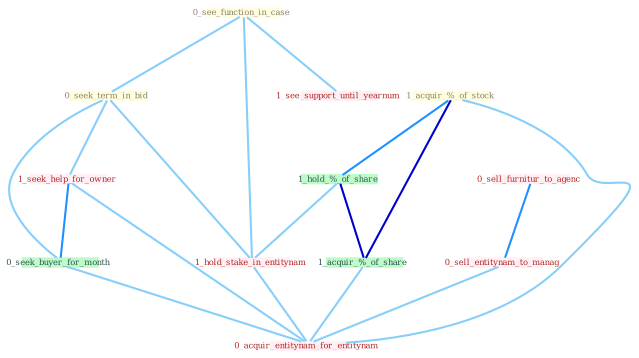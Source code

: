 Graph G{ 
    node
    [shape=polygon,style=filled,width=.5,height=.06,color="#BDFCC9",fixedsize=true,fontsize=4,
    fontcolor="#2f4f4f"];
    {node
    [color="#ffffe0", fontcolor="#8b7d6b"] "0_see_function_in_case " "1_acquir_%_of_stock " "0_seek_term_in_bid "}
{node [color="#fff0f5", fontcolor="#b22222"] "1_hold_stake_in_entitynam " "1_seek_help_for_owner " "1_see_support_until_yearnum " "0_sell_furnitur_to_agenc " "0_sell_entitynam_to_manag " "0_acquir_entitynam_for_entitynam "}
edge [color="#B0E2FF"];

	"0_see_function_in_case " -- "0_seek_term_in_bid " [w="1", color="#87cefa" ];
	"0_see_function_in_case " -- "1_hold_stake_in_entitynam " [w="1", color="#87cefa" ];
	"0_see_function_in_case " -- "1_see_support_until_yearnum " [w="1", color="#87cefa" ];
	"1_acquir_%_of_stock " -- "1_hold_%_of_share " [w="2", color="#1e90ff" , len=0.8];
	"1_acquir_%_of_stock " -- "1_acquir_%_of_share " [w="3", color="#0000cd" , len=0.6];
	"1_acquir_%_of_stock " -- "0_acquir_entitynam_for_entitynam " [w="1", color="#87cefa" ];
	"0_seek_term_in_bid " -- "1_hold_stake_in_entitynam " [w="1", color="#87cefa" ];
	"0_seek_term_in_bid " -- "1_seek_help_for_owner " [w="1", color="#87cefa" ];
	"0_seek_term_in_bid " -- "0_seek_buyer_for_month " [w="1", color="#87cefa" ];
	"1_hold_%_of_share " -- "1_hold_stake_in_entitynam " [w="1", color="#87cefa" ];
	"1_hold_%_of_share " -- "1_acquir_%_of_share " [w="3", color="#0000cd" , len=0.6];
	"1_hold_stake_in_entitynam " -- "0_acquir_entitynam_for_entitynam " [w="1", color="#87cefa" ];
	"1_seek_help_for_owner " -- "0_seek_buyer_for_month " [w="2", color="#1e90ff" , len=0.8];
	"1_seek_help_for_owner " -- "0_acquir_entitynam_for_entitynam " [w="1", color="#87cefa" ];
	"0_seek_buyer_for_month " -- "0_acquir_entitynam_for_entitynam " [w="1", color="#87cefa" ];
	"1_acquir_%_of_share " -- "0_acquir_entitynam_for_entitynam " [w="1", color="#87cefa" ];
	"0_sell_furnitur_to_agenc " -- "0_sell_entitynam_to_manag " [w="2", color="#1e90ff" , len=0.8];
	"0_sell_entitynam_to_manag " -- "0_acquir_entitynam_for_entitynam " [w="1", color="#87cefa" ];
}